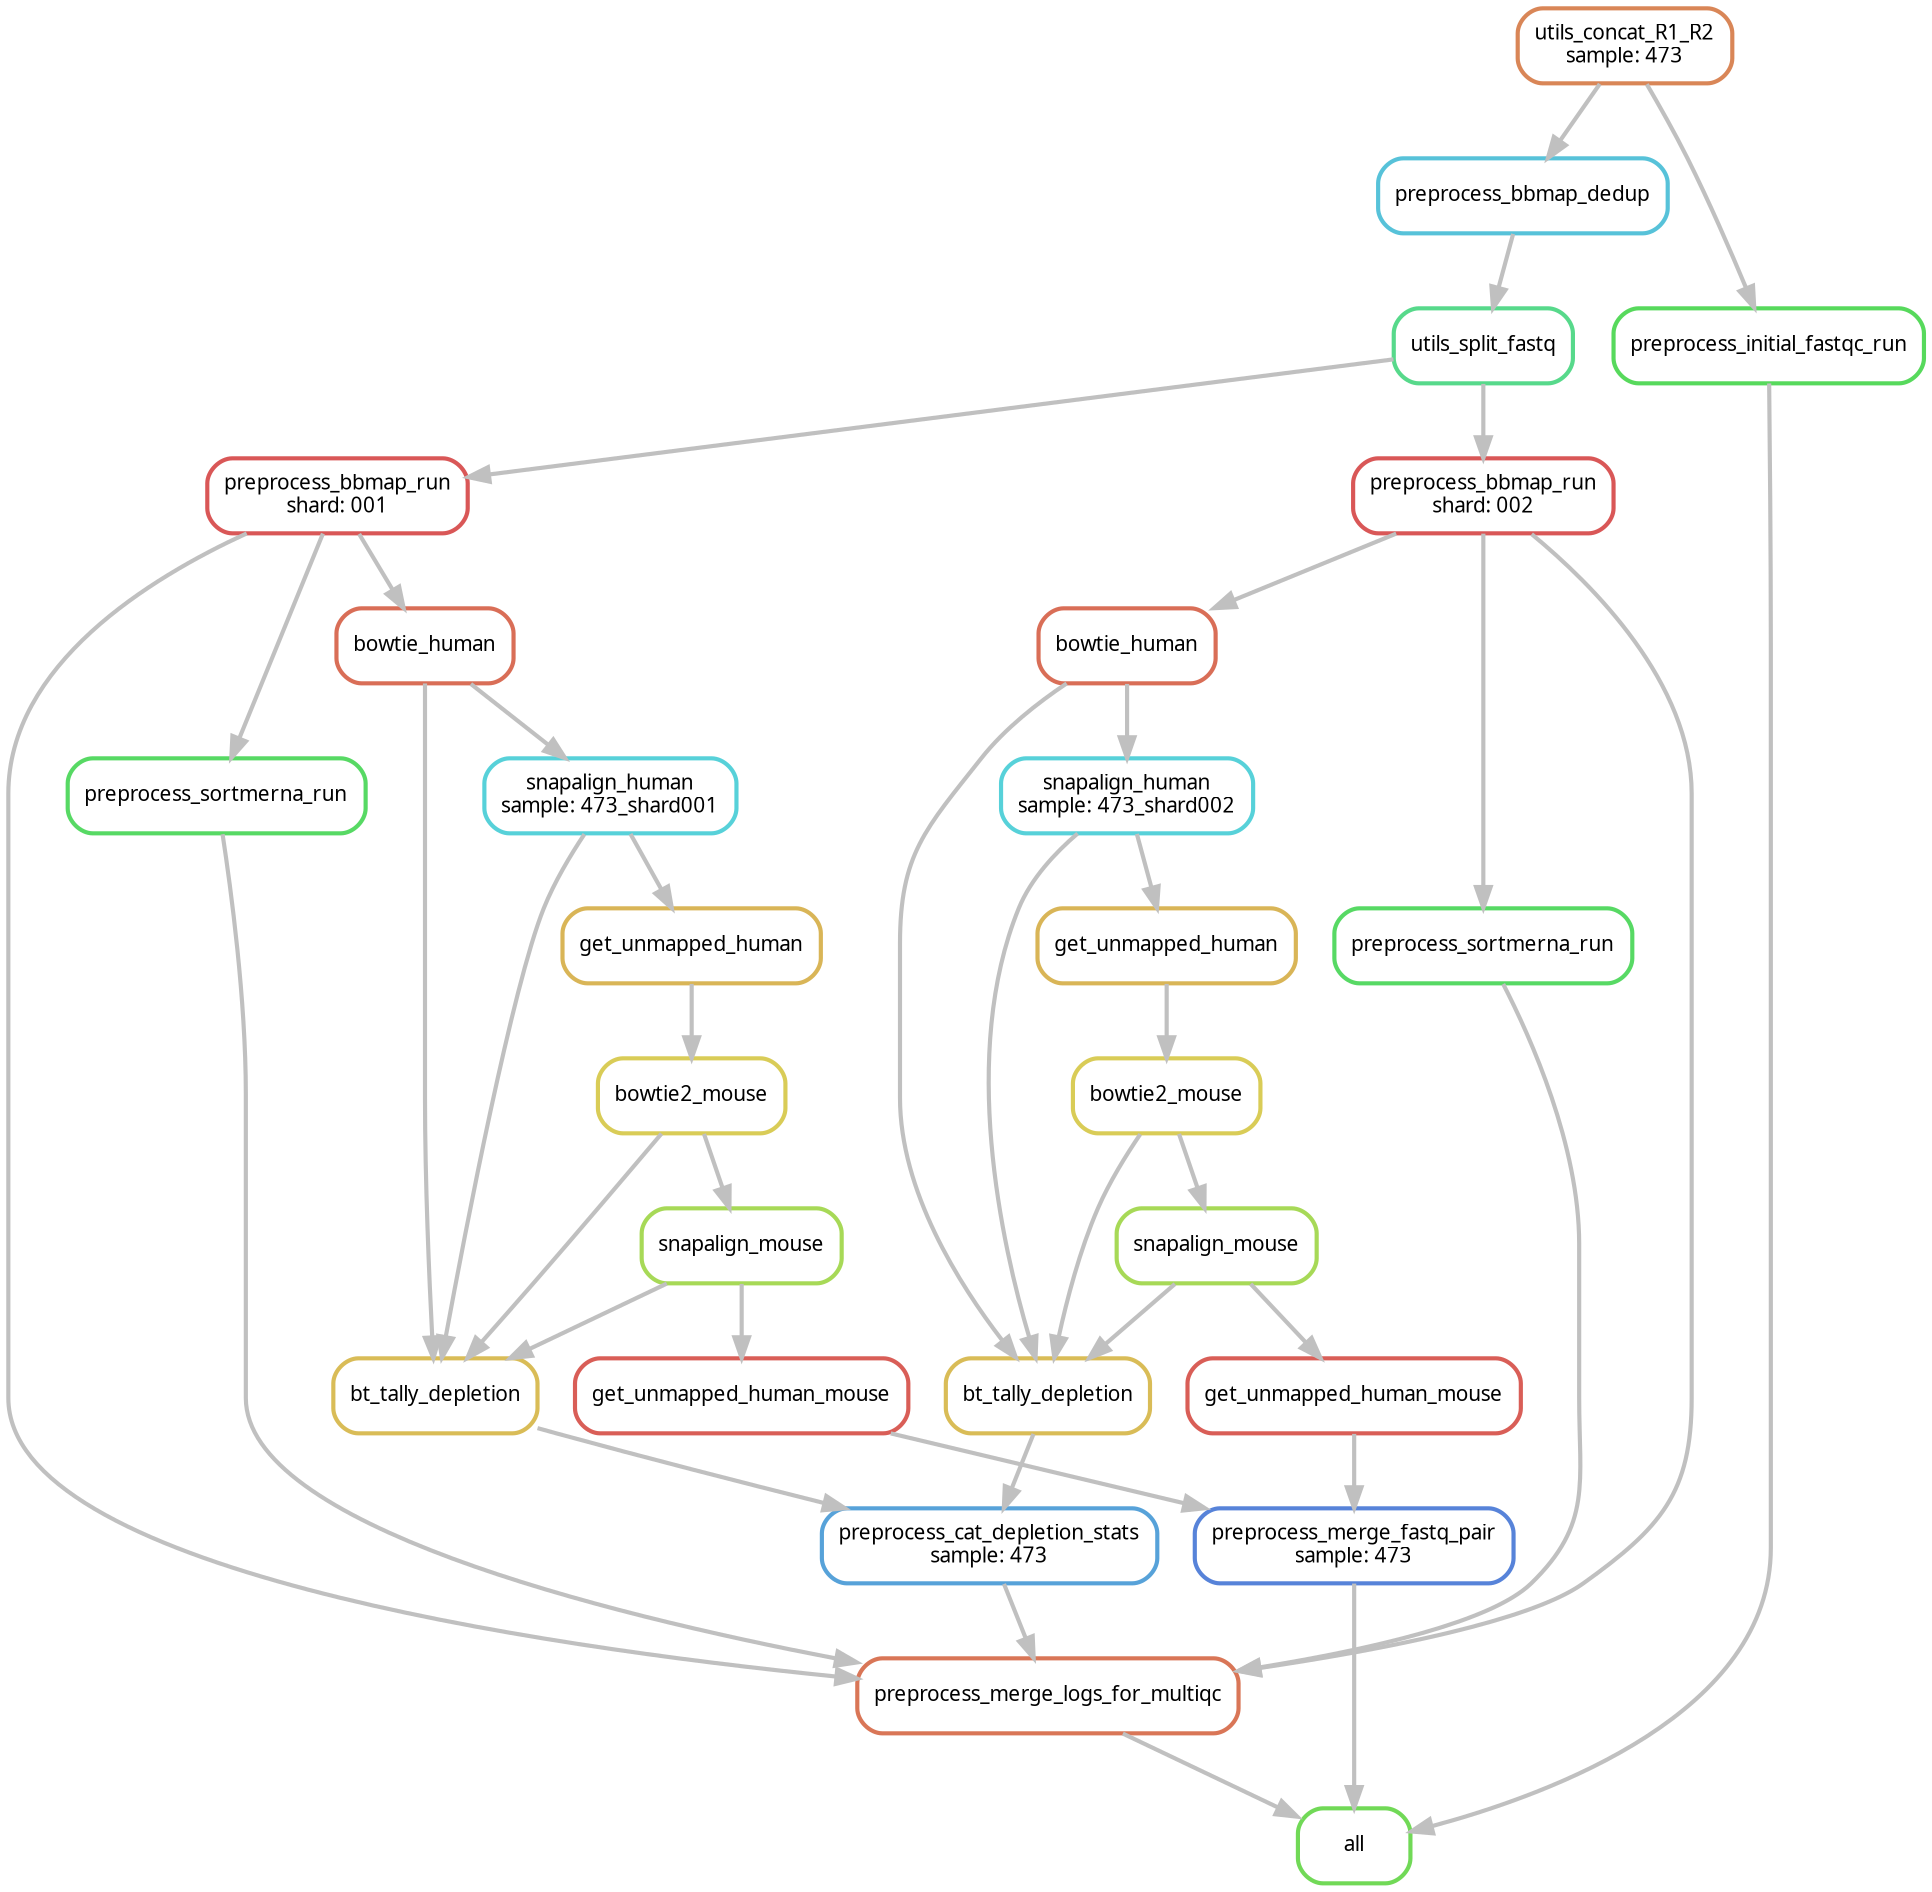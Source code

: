 digraph snakemake_dag {
    graph[bgcolor=white, margin=0];
    node[shape=box, style=rounded, fontname=sans,                 fontsize=10, penwidth=2];
    edge[penwidth=2, color=grey];
	0[label = "all", color = "0.30 0.6 0.85", style="rounded"];
	1[label = "preprocess_merge_fastq_pair\nsample: 473", color = "0.61 0.6 0.85", style="rounded"];
	2[label = "get_unmapped_human_mouse", color = "0.01 0.6 0.85", style="rounded"];
	3[label = "snapalign_mouse", color = "0.23 0.6 0.85", style="rounded"];
	4[label = "bowtie2_mouse", color = "0.15 0.6 0.85", style="rounded"];
	5[label = "get_unmapped_human", color = "0.12 0.6 0.85", style="rounded"];
	6[label = "snapalign_human\nsample: 473_shard001", color = "0.51 0.6 0.85", style="rounded"];
	7[label = "bowtie_human", color = "0.03 0.6 0.85", style="rounded"];
	8[label = "preprocess_bbmap_run\nshard: 001", color = "0.00 0.6 0.85", style="rounded"];
	9[label = "utils_split_fastq", color = "0.40 0.6 0.85", style="rounded"];
	10[label = "preprocess_bbmap_dedup", color = "0.53 0.6 0.85", style="rounded"];
	11[label = "utils_concat_R1_R2\nsample: 473", color = "0.06 0.6 0.85", style="rounded"];
	12[label = "get_unmapped_human_mouse", color = "0.01 0.6 0.85", style="rounded"];
	13[label = "snapalign_mouse", color = "0.23 0.6 0.85", style="rounded"];
	14[label = "bowtie2_mouse", color = "0.15 0.6 0.85", style="rounded"];
	15[label = "get_unmapped_human", color = "0.12 0.6 0.85", style="rounded"];
	16[label = "snapalign_human\nsample: 473_shard002", color = "0.51 0.6 0.85", style="rounded"];
	17[label = "bowtie_human", color = "0.03 0.6 0.85", style="rounded"];
	18[label = "preprocess_bbmap_run\nshard: 002", color = "0.00 0.6 0.85", style="rounded"];
	19[label = "preprocess_merge_logs_for_multiqc", color = "0.04 0.6 0.85", style="rounded"];
	20[label = "preprocess_sortmerna_run", color = "0.35 0.6 0.85", style="rounded"];
	21[label = "preprocess_sortmerna_run", color = "0.35 0.6 0.85", style="rounded"];
	22[label = "preprocess_cat_depletion_stats\nsample: 473", color = "0.57 0.6 0.85", style="rounded"];
	23[label = "bt_tally_depletion", color = "0.13 0.6 0.85", style="rounded"];
	24[label = "bt_tally_depletion", color = "0.13 0.6 0.85", style="rounded"];
	25[label = "preprocess_initial_fastqc_run", color = "0.34 0.6 0.85", style="rounded"];
	1 -> 0
	19 -> 0
	25 -> 0
	2 -> 1
	12 -> 1
	3 -> 2
	4 -> 3
	5 -> 4
	6 -> 5
	7 -> 6
	8 -> 7
	9 -> 8
	10 -> 9
	11 -> 10
	13 -> 12
	14 -> 13
	15 -> 14
	16 -> 15
	17 -> 16
	18 -> 17
	9 -> 18
	20 -> 19
	21 -> 19
	22 -> 19
	8 -> 19
	18 -> 19
	8 -> 20
	18 -> 21
	23 -> 22
	24 -> 22
	7 -> 23
	6 -> 23
	4 -> 23
	3 -> 23
	17 -> 24
	16 -> 24
	14 -> 24
	13 -> 24
	11 -> 25
}            
